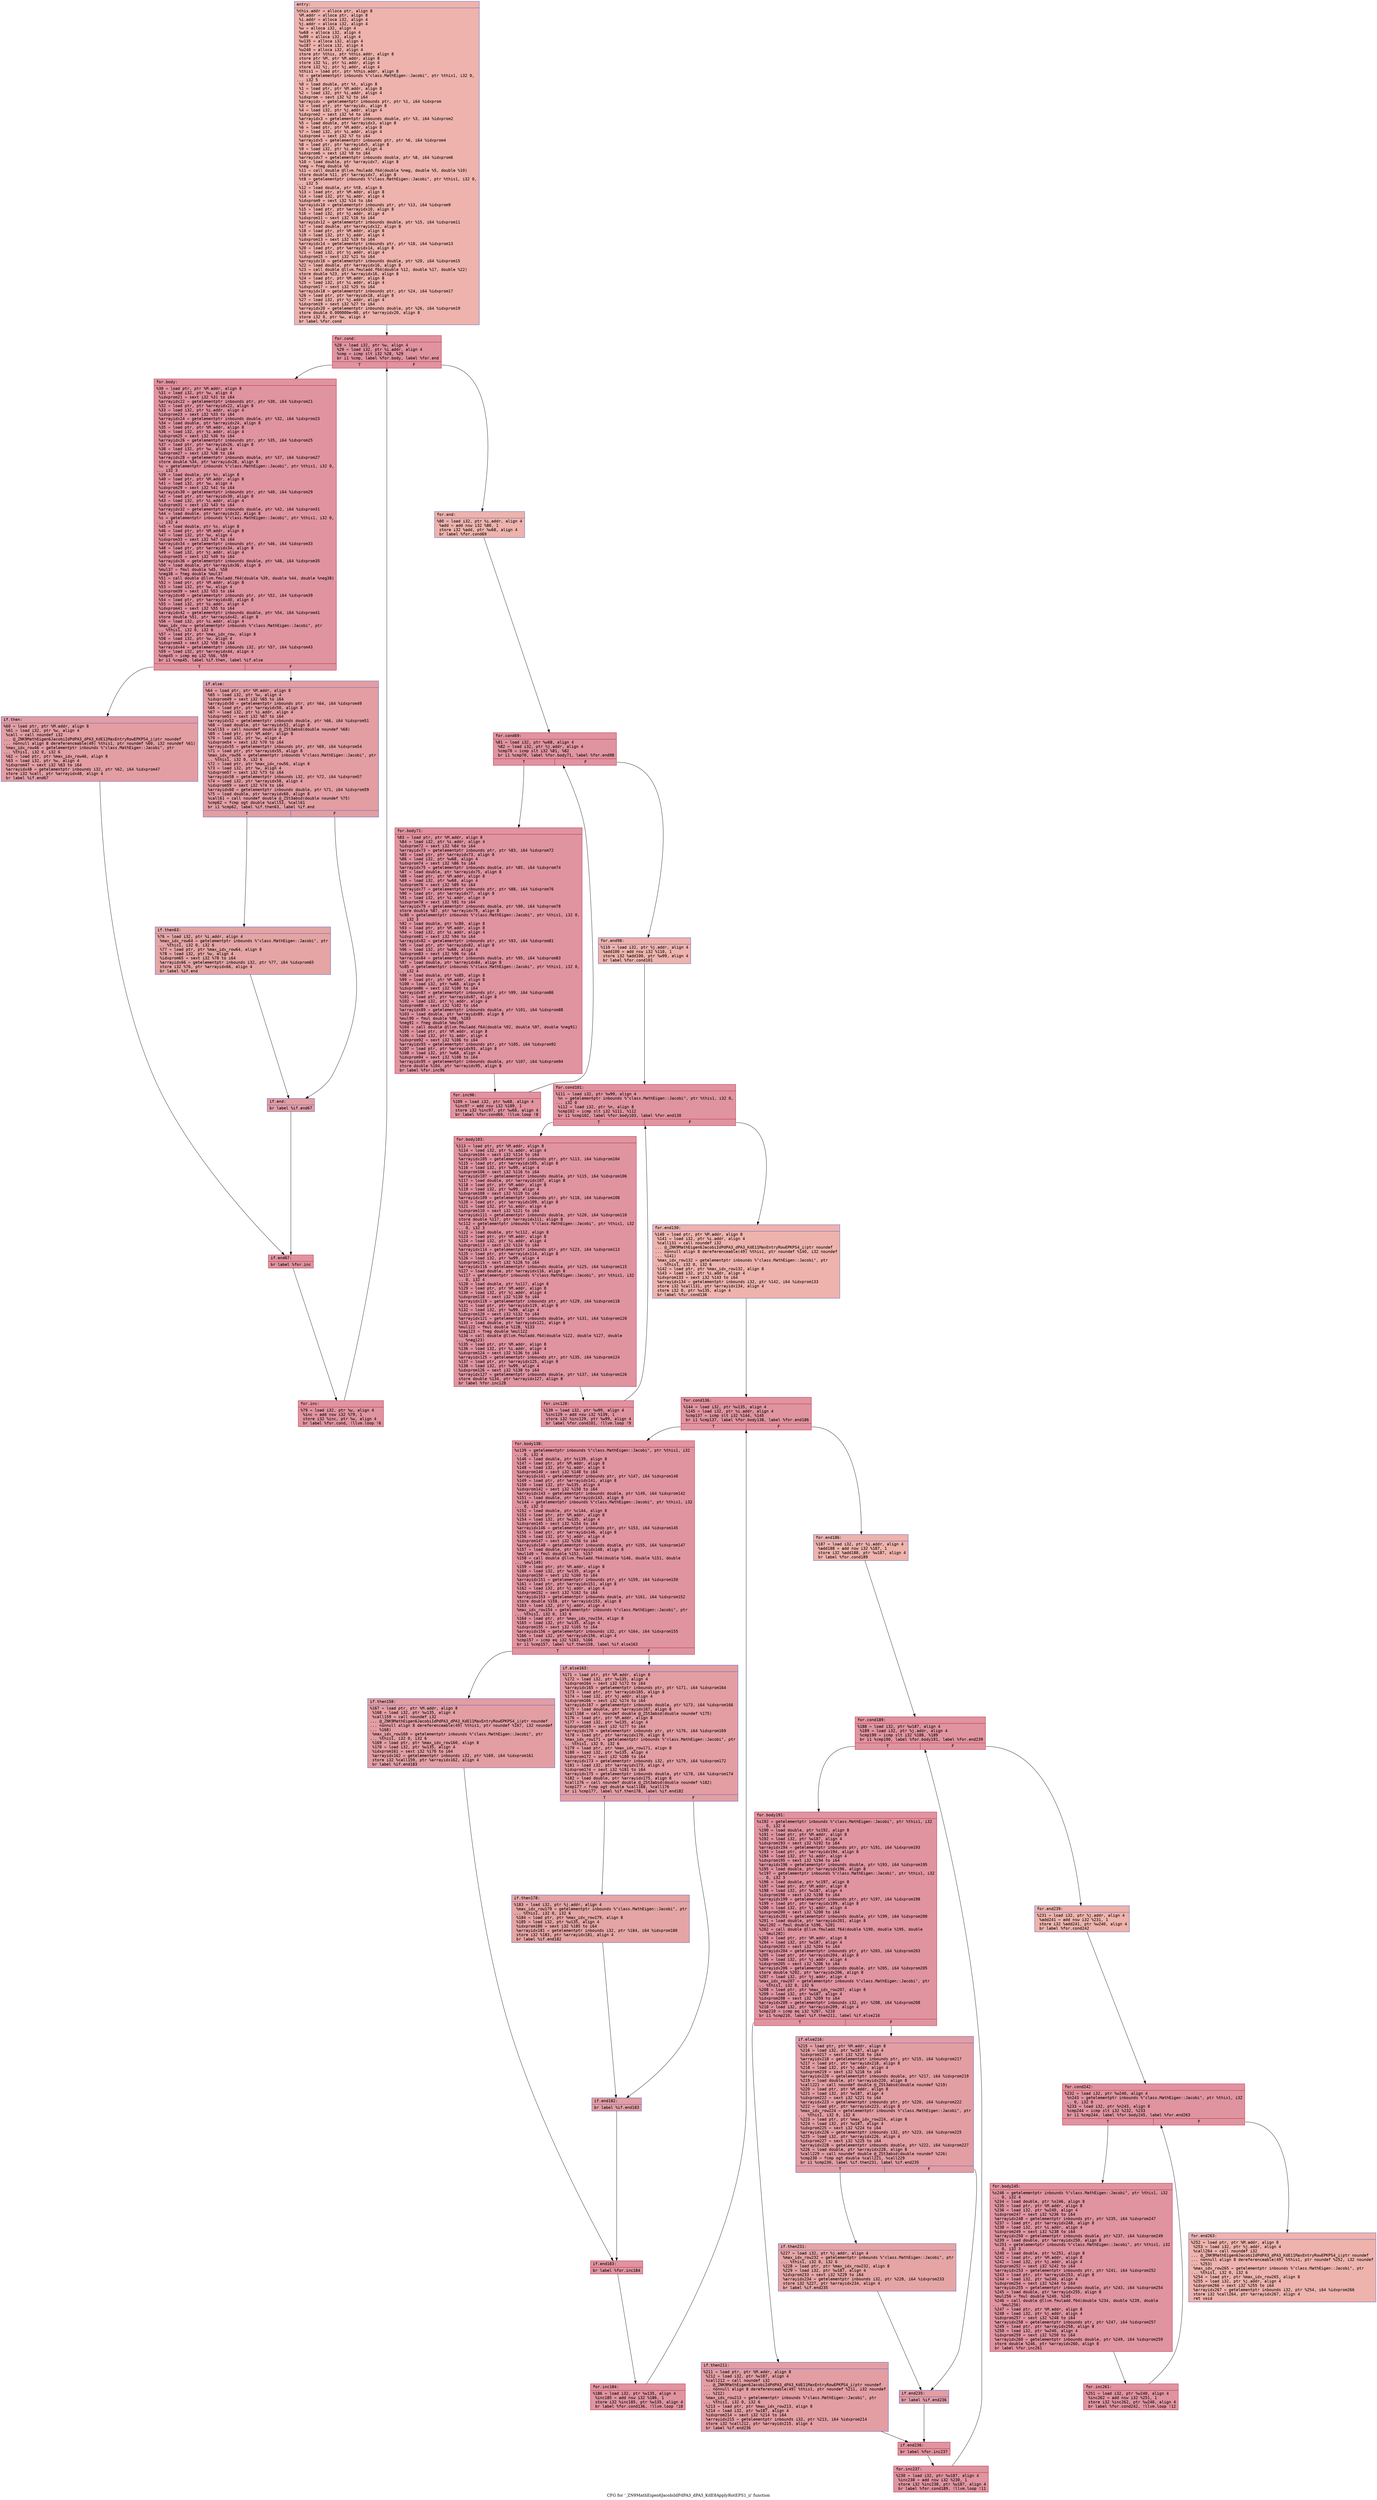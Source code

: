 digraph "CFG for '_ZN9MathEigen6JacobiIdPdPA3_dPA3_KdE8ApplyRotEPS1_ii' function" {
	label="CFG for '_ZN9MathEigen6JacobiIdPdPA3_dPA3_KdE8ApplyRotEPS1_ii' function";

	Node0x560092488a30 [shape=record,color="#3d50c3ff", style=filled, fillcolor="#d6524470" fontname="Courier",label="{entry:\l|  %this.addr = alloca ptr, align 8\l  %M.addr = alloca ptr, align 8\l  %i.addr = alloca i32, align 4\l  %j.addr = alloca i32, align 4\l  %w = alloca i32, align 4\l  %w68 = alloca i32, align 4\l  %w99 = alloca i32, align 4\l  %w135 = alloca i32, align 4\l  %w187 = alloca i32, align 4\l  %w240 = alloca i32, align 4\l  store ptr %this, ptr %this.addr, align 8\l  store ptr %M, ptr %M.addr, align 8\l  store i32 %i, ptr %i.addr, align 4\l  store i32 %j, ptr %j.addr, align 4\l  %this1 = load ptr, ptr %this.addr, align 8\l  %t = getelementptr inbounds %\"class.MathEigen::Jacobi\", ptr %this1, i32 0,\l... i32 5\l  %0 = load double, ptr %t, align 8\l  %1 = load ptr, ptr %M.addr, align 8\l  %2 = load i32, ptr %i.addr, align 4\l  %idxprom = sext i32 %2 to i64\l  %arrayidx = getelementptr inbounds ptr, ptr %1, i64 %idxprom\l  %3 = load ptr, ptr %arrayidx, align 8\l  %4 = load i32, ptr %j.addr, align 4\l  %idxprom2 = sext i32 %4 to i64\l  %arrayidx3 = getelementptr inbounds double, ptr %3, i64 %idxprom2\l  %5 = load double, ptr %arrayidx3, align 8\l  %6 = load ptr, ptr %M.addr, align 8\l  %7 = load i32, ptr %i.addr, align 4\l  %idxprom4 = sext i32 %7 to i64\l  %arrayidx5 = getelementptr inbounds ptr, ptr %6, i64 %idxprom4\l  %8 = load ptr, ptr %arrayidx5, align 8\l  %9 = load i32, ptr %i.addr, align 4\l  %idxprom6 = sext i32 %9 to i64\l  %arrayidx7 = getelementptr inbounds double, ptr %8, i64 %idxprom6\l  %10 = load double, ptr %arrayidx7, align 8\l  %neg = fneg double %0\l  %11 = call double @llvm.fmuladd.f64(double %neg, double %5, double %10)\l  store double %11, ptr %arrayidx7, align 8\l  %t8 = getelementptr inbounds %\"class.MathEigen::Jacobi\", ptr %this1, i32 0,\l... i32 5\l  %12 = load double, ptr %t8, align 8\l  %13 = load ptr, ptr %M.addr, align 8\l  %14 = load i32, ptr %i.addr, align 4\l  %idxprom9 = sext i32 %14 to i64\l  %arrayidx10 = getelementptr inbounds ptr, ptr %13, i64 %idxprom9\l  %15 = load ptr, ptr %arrayidx10, align 8\l  %16 = load i32, ptr %j.addr, align 4\l  %idxprom11 = sext i32 %16 to i64\l  %arrayidx12 = getelementptr inbounds double, ptr %15, i64 %idxprom11\l  %17 = load double, ptr %arrayidx12, align 8\l  %18 = load ptr, ptr %M.addr, align 8\l  %19 = load i32, ptr %j.addr, align 4\l  %idxprom13 = sext i32 %19 to i64\l  %arrayidx14 = getelementptr inbounds ptr, ptr %18, i64 %idxprom13\l  %20 = load ptr, ptr %arrayidx14, align 8\l  %21 = load i32, ptr %j.addr, align 4\l  %idxprom15 = sext i32 %21 to i64\l  %arrayidx16 = getelementptr inbounds double, ptr %20, i64 %idxprom15\l  %22 = load double, ptr %arrayidx16, align 8\l  %23 = call double @llvm.fmuladd.f64(double %12, double %17, double %22)\l  store double %23, ptr %arrayidx16, align 8\l  %24 = load ptr, ptr %M.addr, align 8\l  %25 = load i32, ptr %i.addr, align 4\l  %idxprom17 = sext i32 %25 to i64\l  %arrayidx18 = getelementptr inbounds ptr, ptr %24, i64 %idxprom17\l  %26 = load ptr, ptr %arrayidx18, align 8\l  %27 = load i32, ptr %j.addr, align 4\l  %idxprom19 = sext i32 %27 to i64\l  %arrayidx20 = getelementptr inbounds double, ptr %26, i64 %idxprom19\l  store double 0.000000e+00, ptr %arrayidx20, align 8\l  store i32 0, ptr %w, align 4\l  br label %for.cond\l}"];
	Node0x560092488a30 -> Node0x56009248b760[tooltip="entry -> for.cond\nProbability 100.00%" ];
	Node0x56009248b760 [shape=record,color="#b70d28ff", style=filled, fillcolor="#b70d2870" fontname="Courier",label="{for.cond:\l|  %28 = load i32, ptr %w, align 4\l  %29 = load i32, ptr %i.addr, align 4\l  %cmp = icmp slt i32 %28, %29\l  br i1 %cmp, label %for.body, label %for.end\l|{<s0>T|<s1>F}}"];
	Node0x56009248b760:s0 -> Node0x56009248b9e0[tooltip="for.cond -> for.body\nProbability 96.88%" ];
	Node0x56009248b760:s1 -> Node0x56009248ba60[tooltip="for.cond -> for.end\nProbability 3.12%" ];
	Node0x56009248b9e0 [shape=record,color="#b70d28ff", style=filled, fillcolor="#b70d2870" fontname="Courier",label="{for.body:\l|  %30 = load ptr, ptr %M.addr, align 8\l  %31 = load i32, ptr %w, align 4\l  %idxprom21 = sext i32 %31 to i64\l  %arrayidx22 = getelementptr inbounds ptr, ptr %30, i64 %idxprom21\l  %32 = load ptr, ptr %arrayidx22, align 8\l  %33 = load i32, ptr %i.addr, align 4\l  %idxprom23 = sext i32 %33 to i64\l  %arrayidx24 = getelementptr inbounds double, ptr %32, i64 %idxprom23\l  %34 = load double, ptr %arrayidx24, align 8\l  %35 = load ptr, ptr %M.addr, align 8\l  %36 = load i32, ptr %i.addr, align 4\l  %idxprom25 = sext i32 %36 to i64\l  %arrayidx26 = getelementptr inbounds ptr, ptr %35, i64 %idxprom25\l  %37 = load ptr, ptr %arrayidx26, align 8\l  %38 = load i32, ptr %w, align 4\l  %idxprom27 = sext i32 %38 to i64\l  %arrayidx28 = getelementptr inbounds double, ptr %37, i64 %idxprom27\l  store double %34, ptr %arrayidx28, align 8\l  %c = getelementptr inbounds %\"class.MathEigen::Jacobi\", ptr %this1, i32 0,\l... i32 3\l  %39 = load double, ptr %c, align 8\l  %40 = load ptr, ptr %M.addr, align 8\l  %41 = load i32, ptr %w, align 4\l  %idxprom29 = sext i32 %41 to i64\l  %arrayidx30 = getelementptr inbounds ptr, ptr %40, i64 %idxprom29\l  %42 = load ptr, ptr %arrayidx30, align 8\l  %43 = load i32, ptr %i.addr, align 4\l  %idxprom31 = sext i32 %43 to i64\l  %arrayidx32 = getelementptr inbounds double, ptr %42, i64 %idxprom31\l  %44 = load double, ptr %arrayidx32, align 8\l  %s = getelementptr inbounds %\"class.MathEigen::Jacobi\", ptr %this1, i32 0,\l... i32 4\l  %45 = load double, ptr %s, align 8\l  %46 = load ptr, ptr %M.addr, align 8\l  %47 = load i32, ptr %w, align 4\l  %idxprom33 = sext i32 %47 to i64\l  %arrayidx34 = getelementptr inbounds ptr, ptr %46, i64 %idxprom33\l  %48 = load ptr, ptr %arrayidx34, align 8\l  %49 = load i32, ptr %j.addr, align 4\l  %idxprom35 = sext i32 %49 to i64\l  %arrayidx36 = getelementptr inbounds double, ptr %48, i64 %idxprom35\l  %50 = load double, ptr %arrayidx36, align 8\l  %mul37 = fmul double %45, %50\l  %neg38 = fneg double %mul37\l  %51 = call double @llvm.fmuladd.f64(double %39, double %44, double %neg38)\l  %52 = load ptr, ptr %M.addr, align 8\l  %53 = load i32, ptr %w, align 4\l  %idxprom39 = sext i32 %53 to i64\l  %arrayidx40 = getelementptr inbounds ptr, ptr %52, i64 %idxprom39\l  %54 = load ptr, ptr %arrayidx40, align 8\l  %55 = load i32, ptr %i.addr, align 4\l  %idxprom41 = sext i32 %55 to i64\l  %arrayidx42 = getelementptr inbounds double, ptr %54, i64 %idxprom41\l  store double %51, ptr %arrayidx42, align 8\l  %56 = load i32, ptr %i.addr, align 4\l  %max_idx_row = getelementptr inbounds %\"class.MathEigen::Jacobi\", ptr\l... %this1, i32 0, i32 6\l  %57 = load ptr, ptr %max_idx_row, align 8\l  %58 = load i32, ptr %w, align 4\l  %idxprom43 = sext i32 %58 to i64\l  %arrayidx44 = getelementptr inbounds i32, ptr %57, i64 %idxprom43\l  %59 = load i32, ptr %arrayidx44, align 4\l  %cmp45 = icmp eq i32 %56, %59\l  br i1 %cmp45, label %if.then, label %if.else\l|{<s0>T|<s1>F}}"];
	Node0x56009248b9e0:s0 -> Node0x56009248eb20[tooltip="for.body -> if.then\nProbability 50.00%" ];
	Node0x56009248b9e0:s1 -> Node0x56009248eb70[tooltip="for.body -> if.else\nProbability 50.00%" ];
	Node0x56009248eb20 [shape=record,color="#3d50c3ff", style=filled, fillcolor="#be242e70" fontname="Courier",label="{if.then:\l|  %60 = load ptr, ptr %M.addr, align 8\l  %61 = load i32, ptr %w, align 4\l  %call = call noundef i32\l... @_ZNK9MathEigen6JacobiIdPdPA3_dPA3_KdE11MaxEntryRowEPKPS4_i(ptr noundef\l... nonnull align 8 dereferenceable(49) %this1, ptr noundef %60, i32 noundef %61)\l  %max_idx_row46 = getelementptr inbounds %\"class.MathEigen::Jacobi\", ptr\l... %this1, i32 0, i32 6\l  %62 = load ptr, ptr %max_idx_row46, align 8\l  %63 = load i32, ptr %w, align 4\l  %idxprom47 = sext i32 %63 to i64\l  %arrayidx48 = getelementptr inbounds i32, ptr %62, i64 %idxprom47\l  store i32 %call, ptr %arrayidx48, align 4\l  br label %if.end67\l}"];
	Node0x56009248eb20 -> Node0x56009248ed90[tooltip="if.then -> if.end67\nProbability 100.00%" ];
	Node0x56009248eb70 [shape=record,color="#3d50c3ff", style=filled, fillcolor="#be242e70" fontname="Courier",label="{if.else:\l|  %64 = load ptr, ptr %M.addr, align 8\l  %65 = load i32, ptr %w, align 4\l  %idxprom49 = sext i32 %65 to i64\l  %arrayidx50 = getelementptr inbounds ptr, ptr %64, i64 %idxprom49\l  %66 = load ptr, ptr %arrayidx50, align 8\l  %67 = load i32, ptr %i.addr, align 4\l  %idxprom51 = sext i32 %67 to i64\l  %arrayidx52 = getelementptr inbounds double, ptr %66, i64 %idxprom51\l  %68 = load double, ptr %arrayidx52, align 8\l  %call53 = call noundef double @_ZSt3absd(double noundef %68)\l  %69 = load ptr, ptr %M.addr, align 8\l  %70 = load i32, ptr %w, align 4\l  %idxprom54 = sext i32 %70 to i64\l  %arrayidx55 = getelementptr inbounds ptr, ptr %69, i64 %idxprom54\l  %71 = load ptr, ptr %arrayidx55, align 8\l  %max_idx_row56 = getelementptr inbounds %\"class.MathEigen::Jacobi\", ptr\l... %this1, i32 0, i32 6\l  %72 = load ptr, ptr %max_idx_row56, align 8\l  %73 = load i32, ptr %w, align 4\l  %idxprom57 = sext i32 %73 to i64\l  %arrayidx58 = getelementptr inbounds i32, ptr %72, i64 %idxprom57\l  %74 = load i32, ptr %arrayidx58, align 4\l  %idxprom59 = sext i32 %74 to i64\l  %arrayidx60 = getelementptr inbounds double, ptr %71, i64 %idxprom59\l  %75 = load double, ptr %arrayidx60, align 8\l  %call61 = call noundef double @_ZSt3absd(double noundef %75)\l  %cmp62 = fcmp ogt double %call53, %call61\l  br i1 %cmp62, label %if.then63, label %if.end\l|{<s0>T|<s1>F}}"];
	Node0x56009248eb70:s0 -> Node0x5600924903e0[tooltip="if.else -> if.then63\nProbability 50.00%" ];
	Node0x56009248eb70:s1 -> Node0x560092490460[tooltip="if.else -> if.end\nProbability 50.00%" ];
	Node0x5600924903e0 [shape=record,color="#3d50c3ff", style=filled, fillcolor="#c5333470" fontname="Courier",label="{if.then63:\l|  %76 = load i32, ptr %i.addr, align 4\l  %max_idx_row64 = getelementptr inbounds %\"class.MathEigen::Jacobi\", ptr\l... %this1, i32 0, i32 6\l  %77 = load ptr, ptr %max_idx_row64, align 8\l  %78 = load i32, ptr %w, align 4\l  %idxprom65 = sext i32 %78 to i64\l  %arrayidx66 = getelementptr inbounds i32, ptr %77, i64 %idxprom65\l  store i32 %76, ptr %arrayidx66, align 4\l  br label %if.end\l}"];
	Node0x5600924903e0 -> Node0x560092490460[tooltip="if.then63 -> if.end\nProbability 100.00%" ];
	Node0x560092490460 [shape=record,color="#3d50c3ff", style=filled, fillcolor="#be242e70" fontname="Courier",label="{if.end:\l|  br label %if.end67\l}"];
	Node0x560092490460 -> Node0x56009248ed90[tooltip="if.end -> if.end67\nProbability 100.00%" ];
	Node0x56009248ed90 [shape=record,color="#b70d28ff", style=filled, fillcolor="#b70d2870" fontname="Courier",label="{if.end67:\l|  br label %for.inc\l}"];
	Node0x56009248ed90 -> Node0x56009248c4b0[tooltip="if.end67 -> for.inc\nProbability 100.00%" ];
	Node0x56009248c4b0 [shape=record,color="#b70d28ff", style=filled, fillcolor="#b70d2870" fontname="Courier",label="{for.inc:\l|  %79 = load i32, ptr %w, align 4\l  %inc = add nsw i32 %79, 1\l  store i32 %inc, ptr %w, align 4\l  br label %for.cond, !llvm.loop !6\l}"];
	Node0x56009248c4b0 -> Node0x56009248b760[tooltip="for.inc -> for.cond\nProbability 100.00%" ];
	Node0x56009248ba60 [shape=record,color="#3d50c3ff", style=filled, fillcolor="#d6524470" fontname="Courier",label="{for.end:\l|  %80 = load i32, ptr %i.addr, align 4\l  %add = add nsw i32 %80, 1\l  store i32 %add, ptr %w68, align 4\l  br label %for.cond69\l}"];
	Node0x56009248ba60 -> Node0x56009248c900[tooltip="for.end -> for.cond69\nProbability 100.00%" ];
	Node0x56009248c900 [shape=record,color="#b70d28ff", style=filled, fillcolor="#b70d2870" fontname="Courier",label="{for.cond69:\l|  %81 = load i32, ptr %w68, align 4\l  %82 = load i32, ptr %j.addr, align 4\l  %cmp70 = icmp slt i32 %81, %82\l  br i1 %cmp70, label %for.body71, label %for.end98\l|{<s0>T|<s1>F}}"];
	Node0x56009248c900:s0 -> Node0x560092491900[tooltip="for.cond69 -> for.body71\nProbability 96.88%" ];
	Node0x56009248c900:s1 -> Node0x560092491980[tooltip="for.cond69 -> for.end98\nProbability 3.12%" ];
	Node0x560092491900 [shape=record,color="#b70d28ff", style=filled, fillcolor="#b70d2870" fontname="Courier",label="{for.body71:\l|  %83 = load ptr, ptr %M.addr, align 8\l  %84 = load i32, ptr %i.addr, align 4\l  %idxprom72 = sext i32 %84 to i64\l  %arrayidx73 = getelementptr inbounds ptr, ptr %83, i64 %idxprom72\l  %85 = load ptr, ptr %arrayidx73, align 8\l  %86 = load i32, ptr %w68, align 4\l  %idxprom74 = sext i32 %86 to i64\l  %arrayidx75 = getelementptr inbounds double, ptr %85, i64 %idxprom74\l  %87 = load double, ptr %arrayidx75, align 8\l  %88 = load ptr, ptr %M.addr, align 8\l  %89 = load i32, ptr %w68, align 4\l  %idxprom76 = sext i32 %89 to i64\l  %arrayidx77 = getelementptr inbounds ptr, ptr %88, i64 %idxprom76\l  %90 = load ptr, ptr %arrayidx77, align 8\l  %91 = load i32, ptr %i.addr, align 4\l  %idxprom78 = sext i32 %91 to i64\l  %arrayidx79 = getelementptr inbounds double, ptr %90, i64 %idxprom78\l  store double %87, ptr %arrayidx79, align 8\l  %c80 = getelementptr inbounds %\"class.MathEigen::Jacobi\", ptr %this1, i32 0,\l... i32 3\l  %92 = load double, ptr %c80, align 8\l  %93 = load ptr, ptr %M.addr, align 8\l  %94 = load i32, ptr %i.addr, align 4\l  %idxprom81 = sext i32 %94 to i64\l  %arrayidx82 = getelementptr inbounds ptr, ptr %93, i64 %idxprom81\l  %95 = load ptr, ptr %arrayidx82, align 8\l  %96 = load i32, ptr %w68, align 4\l  %idxprom83 = sext i32 %96 to i64\l  %arrayidx84 = getelementptr inbounds double, ptr %95, i64 %idxprom83\l  %97 = load double, ptr %arrayidx84, align 8\l  %s85 = getelementptr inbounds %\"class.MathEigen::Jacobi\", ptr %this1, i32 0,\l... i32 4\l  %98 = load double, ptr %s85, align 8\l  %99 = load ptr, ptr %M.addr, align 8\l  %100 = load i32, ptr %w68, align 4\l  %idxprom86 = sext i32 %100 to i64\l  %arrayidx87 = getelementptr inbounds ptr, ptr %99, i64 %idxprom86\l  %101 = load ptr, ptr %arrayidx87, align 8\l  %102 = load i32, ptr %j.addr, align 4\l  %idxprom88 = sext i32 %102 to i64\l  %arrayidx89 = getelementptr inbounds double, ptr %101, i64 %idxprom88\l  %103 = load double, ptr %arrayidx89, align 8\l  %mul90 = fmul double %98, %103\l  %neg91 = fneg double %mul90\l  %104 = call double @llvm.fmuladd.f64(double %92, double %97, double %neg91)\l  %105 = load ptr, ptr %M.addr, align 8\l  %106 = load i32, ptr %i.addr, align 4\l  %idxprom92 = sext i32 %106 to i64\l  %arrayidx93 = getelementptr inbounds ptr, ptr %105, i64 %idxprom92\l  %107 = load ptr, ptr %arrayidx93, align 8\l  %108 = load i32, ptr %w68, align 4\l  %idxprom94 = sext i32 %108 to i64\l  %arrayidx95 = getelementptr inbounds double, ptr %107, i64 %idxprom94\l  store double %104, ptr %arrayidx95, align 8\l  br label %for.inc96\l}"];
	Node0x560092491900 -> Node0x560092494260[tooltip="for.body71 -> for.inc96\nProbability 100.00%" ];
	Node0x560092494260 [shape=record,color="#b70d28ff", style=filled, fillcolor="#b70d2870" fontname="Courier",label="{for.inc96:\l|  %109 = load i32, ptr %w68, align 4\l  %inc97 = add nsw i32 %109, 1\l  store i32 %inc97, ptr %w68, align 4\l  br label %for.cond69, !llvm.loop !8\l}"];
	Node0x560092494260 -> Node0x56009248c900[tooltip="for.inc96 -> for.cond69\nProbability 100.00%" ];
	Node0x560092491980 [shape=record,color="#3d50c3ff", style=filled, fillcolor="#d6524470" fontname="Courier",label="{for.end98:\l|  %110 = load i32, ptr %j.addr, align 4\l  %add100 = add nsw i32 %110, 1\l  store i32 %add100, ptr %w99, align 4\l  br label %for.cond101\l}"];
	Node0x560092491980 -> Node0x560092494870[tooltip="for.end98 -> for.cond101\nProbability 100.00%" ];
	Node0x560092494870 [shape=record,color="#b70d28ff", style=filled, fillcolor="#b70d2870" fontname="Courier",label="{for.cond101:\l|  %111 = load i32, ptr %w99, align 4\l  %n = getelementptr inbounds %\"class.MathEigen::Jacobi\", ptr %this1, i32 0,\l... i32 0\l  %112 = load i32, ptr %n, align 8\l  %cmp102 = icmp slt i32 %111, %112\l  br i1 %cmp102, label %for.body103, label %for.end130\l|{<s0>T|<s1>F}}"];
	Node0x560092494870:s0 -> Node0x560092494bf0[tooltip="for.cond101 -> for.body103\nProbability 96.88%" ];
	Node0x560092494870:s1 -> Node0x560092494c70[tooltip="for.cond101 -> for.end130\nProbability 3.12%" ];
	Node0x560092494bf0 [shape=record,color="#b70d28ff", style=filled, fillcolor="#b70d2870" fontname="Courier",label="{for.body103:\l|  %113 = load ptr, ptr %M.addr, align 8\l  %114 = load i32, ptr %i.addr, align 4\l  %idxprom104 = sext i32 %114 to i64\l  %arrayidx105 = getelementptr inbounds ptr, ptr %113, i64 %idxprom104\l  %115 = load ptr, ptr %arrayidx105, align 8\l  %116 = load i32, ptr %w99, align 4\l  %idxprom106 = sext i32 %116 to i64\l  %arrayidx107 = getelementptr inbounds double, ptr %115, i64 %idxprom106\l  %117 = load double, ptr %arrayidx107, align 8\l  %118 = load ptr, ptr %M.addr, align 8\l  %119 = load i32, ptr %w99, align 4\l  %idxprom108 = sext i32 %119 to i64\l  %arrayidx109 = getelementptr inbounds ptr, ptr %118, i64 %idxprom108\l  %120 = load ptr, ptr %arrayidx109, align 8\l  %121 = load i32, ptr %i.addr, align 4\l  %idxprom110 = sext i32 %121 to i64\l  %arrayidx111 = getelementptr inbounds double, ptr %120, i64 %idxprom110\l  store double %117, ptr %arrayidx111, align 8\l  %c112 = getelementptr inbounds %\"class.MathEigen::Jacobi\", ptr %this1, i32\l... 0, i32 3\l  %122 = load double, ptr %c112, align 8\l  %123 = load ptr, ptr %M.addr, align 8\l  %124 = load i32, ptr %i.addr, align 4\l  %idxprom113 = sext i32 %124 to i64\l  %arrayidx114 = getelementptr inbounds ptr, ptr %123, i64 %idxprom113\l  %125 = load ptr, ptr %arrayidx114, align 8\l  %126 = load i32, ptr %w99, align 4\l  %idxprom115 = sext i32 %126 to i64\l  %arrayidx116 = getelementptr inbounds double, ptr %125, i64 %idxprom115\l  %127 = load double, ptr %arrayidx116, align 8\l  %s117 = getelementptr inbounds %\"class.MathEigen::Jacobi\", ptr %this1, i32\l... 0, i32 4\l  %128 = load double, ptr %s117, align 8\l  %129 = load ptr, ptr %M.addr, align 8\l  %130 = load i32, ptr %j.addr, align 4\l  %idxprom118 = sext i32 %130 to i64\l  %arrayidx119 = getelementptr inbounds ptr, ptr %129, i64 %idxprom118\l  %131 = load ptr, ptr %arrayidx119, align 8\l  %132 = load i32, ptr %w99, align 4\l  %idxprom120 = sext i32 %132 to i64\l  %arrayidx121 = getelementptr inbounds double, ptr %131, i64 %idxprom120\l  %133 = load double, ptr %arrayidx121, align 8\l  %mul122 = fmul double %128, %133\l  %neg123 = fneg double %mul122\l  %134 = call double @llvm.fmuladd.f64(double %122, double %127, double\l... %neg123)\l  %135 = load ptr, ptr %M.addr, align 8\l  %136 = load i32, ptr %i.addr, align 4\l  %idxprom124 = sext i32 %136 to i64\l  %arrayidx125 = getelementptr inbounds ptr, ptr %135, i64 %idxprom124\l  %137 = load ptr, ptr %arrayidx125, align 8\l  %138 = load i32, ptr %w99, align 4\l  %idxprom126 = sext i32 %138 to i64\l  %arrayidx127 = getelementptr inbounds double, ptr %137, i64 %idxprom126\l  store double %134, ptr %arrayidx127, align 8\l  br label %for.inc128\l}"];
	Node0x560092494bf0 -> Node0x560092496d50[tooltip="for.body103 -> for.inc128\nProbability 100.00%" ];
	Node0x560092496d50 [shape=record,color="#b70d28ff", style=filled, fillcolor="#b70d2870" fontname="Courier",label="{for.inc128:\l|  %139 = load i32, ptr %w99, align 4\l  %inc129 = add nsw i32 %139, 1\l  store i32 %inc129, ptr %w99, align 4\l  br label %for.cond101, !llvm.loop !9\l}"];
	Node0x560092496d50 -> Node0x560092494870[tooltip="for.inc128 -> for.cond101\nProbability 100.00%" ];
	Node0x560092494c70 [shape=record,color="#3d50c3ff", style=filled, fillcolor="#d6524470" fontname="Courier",label="{for.end130:\l|  %140 = load ptr, ptr %M.addr, align 8\l  %141 = load i32, ptr %i.addr, align 4\l  %call131 = call noundef i32\l... @_ZNK9MathEigen6JacobiIdPdPA3_dPA3_KdE11MaxEntryRowEPKPS4_i(ptr noundef\l... nonnull align 8 dereferenceable(49) %this1, ptr noundef %140, i32 noundef\l... %141)\l  %max_idx_row132 = getelementptr inbounds %\"class.MathEigen::Jacobi\", ptr\l... %this1, i32 0, i32 6\l  %142 = load ptr, ptr %max_idx_row132, align 8\l  %143 = load i32, ptr %i.addr, align 4\l  %idxprom133 = sext i32 %143 to i64\l  %arrayidx134 = getelementptr inbounds i32, ptr %142, i64 %idxprom133\l  store i32 %call131, ptr %arrayidx134, align 4\l  store i32 0, ptr %w135, align 4\l  br label %for.cond136\l}"];
	Node0x560092494c70 -> Node0x5600924972b0[tooltip="for.end130 -> for.cond136\nProbability 100.00%" ];
	Node0x5600924972b0 [shape=record,color="#b70d28ff", style=filled, fillcolor="#b70d2870" fontname="Courier",label="{for.cond136:\l|  %144 = load i32, ptr %w135, align 4\l  %145 = load i32, ptr %i.addr, align 4\l  %cmp137 = icmp slt i32 %144, %145\l  br i1 %cmp137, label %for.body138, label %for.end186\l|{<s0>T|<s1>F}}"];
	Node0x5600924972b0:s0 -> Node0x560092497b20[tooltip="for.cond136 -> for.body138\nProbability 96.88%" ];
	Node0x5600924972b0:s1 -> Node0x560092497ba0[tooltip="for.cond136 -> for.end186\nProbability 3.12%" ];
	Node0x560092497b20 [shape=record,color="#b70d28ff", style=filled, fillcolor="#b70d2870" fontname="Courier",label="{for.body138:\l|  %s139 = getelementptr inbounds %\"class.MathEigen::Jacobi\", ptr %this1, i32\l... 0, i32 4\l  %146 = load double, ptr %s139, align 8\l  %147 = load ptr, ptr %M.addr, align 8\l  %148 = load i32, ptr %i.addr, align 4\l  %idxprom140 = sext i32 %148 to i64\l  %arrayidx141 = getelementptr inbounds ptr, ptr %147, i64 %idxprom140\l  %149 = load ptr, ptr %arrayidx141, align 8\l  %150 = load i32, ptr %w135, align 4\l  %idxprom142 = sext i32 %150 to i64\l  %arrayidx143 = getelementptr inbounds double, ptr %149, i64 %idxprom142\l  %151 = load double, ptr %arrayidx143, align 8\l  %c144 = getelementptr inbounds %\"class.MathEigen::Jacobi\", ptr %this1, i32\l... 0, i32 3\l  %152 = load double, ptr %c144, align 8\l  %153 = load ptr, ptr %M.addr, align 8\l  %154 = load i32, ptr %w135, align 4\l  %idxprom145 = sext i32 %154 to i64\l  %arrayidx146 = getelementptr inbounds ptr, ptr %153, i64 %idxprom145\l  %155 = load ptr, ptr %arrayidx146, align 8\l  %156 = load i32, ptr %j.addr, align 4\l  %idxprom147 = sext i32 %156 to i64\l  %arrayidx148 = getelementptr inbounds double, ptr %155, i64 %idxprom147\l  %157 = load double, ptr %arrayidx148, align 8\l  %mul149 = fmul double %152, %157\l  %158 = call double @llvm.fmuladd.f64(double %146, double %151, double\l... %mul149)\l  %159 = load ptr, ptr %M.addr, align 8\l  %160 = load i32, ptr %w135, align 4\l  %idxprom150 = sext i32 %160 to i64\l  %arrayidx151 = getelementptr inbounds ptr, ptr %159, i64 %idxprom150\l  %161 = load ptr, ptr %arrayidx151, align 8\l  %162 = load i32, ptr %j.addr, align 4\l  %idxprom152 = sext i32 %162 to i64\l  %arrayidx153 = getelementptr inbounds double, ptr %161, i64 %idxprom152\l  store double %158, ptr %arrayidx153, align 8\l  %163 = load i32, ptr %j.addr, align 4\l  %max_idx_row154 = getelementptr inbounds %\"class.MathEigen::Jacobi\", ptr\l... %this1, i32 0, i32 6\l  %164 = load ptr, ptr %max_idx_row154, align 8\l  %165 = load i32, ptr %w135, align 4\l  %idxprom155 = sext i32 %165 to i64\l  %arrayidx156 = getelementptr inbounds i32, ptr %164, i64 %idxprom155\l  %166 = load i32, ptr %arrayidx156, align 4\l  %cmp157 = icmp eq i32 %163, %166\l  br i1 %cmp157, label %if.then158, label %if.else163\l|{<s0>T|<s1>F}}"];
	Node0x560092497b20:s0 -> Node0x5600924996e0[tooltip="for.body138 -> if.then158\nProbability 50.00%" ];
	Node0x560092497b20:s1 -> Node0x560092499760[tooltip="for.body138 -> if.else163\nProbability 50.00%" ];
	Node0x5600924996e0 [shape=record,color="#3d50c3ff", style=filled, fillcolor="#be242e70" fontname="Courier",label="{if.then158:\l|  %167 = load ptr, ptr %M.addr, align 8\l  %168 = load i32, ptr %w135, align 4\l  %call159 = call noundef i32\l... @_ZNK9MathEigen6JacobiIdPdPA3_dPA3_KdE11MaxEntryRowEPKPS4_i(ptr noundef\l... nonnull align 8 dereferenceable(49) %this1, ptr noundef %167, i32 noundef\l... %168)\l  %max_idx_row160 = getelementptr inbounds %\"class.MathEigen::Jacobi\", ptr\l... %this1, i32 0, i32 6\l  %169 = load ptr, ptr %max_idx_row160, align 8\l  %170 = load i32, ptr %w135, align 4\l  %idxprom161 = sext i32 %170 to i64\l  %arrayidx162 = getelementptr inbounds i32, ptr %169, i64 %idxprom161\l  store i32 %call159, ptr %arrayidx162, align 4\l  br label %if.end183\l}"];
	Node0x5600924996e0 -> Node0x560092499990[tooltip="if.then158 -> if.end183\nProbability 100.00%" ];
	Node0x560092499760 [shape=record,color="#3d50c3ff", style=filled, fillcolor="#be242e70" fontname="Courier",label="{if.else163:\l|  %171 = load ptr, ptr %M.addr, align 8\l  %172 = load i32, ptr %w135, align 4\l  %idxprom164 = sext i32 %172 to i64\l  %arrayidx165 = getelementptr inbounds ptr, ptr %171, i64 %idxprom164\l  %173 = load ptr, ptr %arrayidx165, align 8\l  %174 = load i32, ptr %j.addr, align 4\l  %idxprom166 = sext i32 %174 to i64\l  %arrayidx167 = getelementptr inbounds double, ptr %173, i64 %idxprom166\l  %175 = load double, ptr %arrayidx167, align 8\l  %call168 = call noundef double @_ZSt3absd(double noundef %175)\l  %176 = load ptr, ptr %M.addr, align 8\l  %177 = load i32, ptr %w135, align 4\l  %idxprom169 = sext i32 %177 to i64\l  %arrayidx170 = getelementptr inbounds ptr, ptr %176, i64 %idxprom169\l  %178 = load ptr, ptr %arrayidx170, align 8\l  %max_idx_row171 = getelementptr inbounds %\"class.MathEigen::Jacobi\", ptr\l... %this1, i32 0, i32 6\l  %179 = load ptr, ptr %max_idx_row171, align 8\l  %180 = load i32, ptr %w135, align 4\l  %idxprom172 = sext i32 %180 to i64\l  %arrayidx173 = getelementptr inbounds i32, ptr %179, i64 %idxprom172\l  %181 = load i32, ptr %arrayidx173, align 4\l  %idxprom174 = sext i32 %181 to i64\l  %arrayidx175 = getelementptr inbounds double, ptr %178, i64 %idxprom174\l  %182 = load double, ptr %arrayidx175, align 8\l  %call176 = call noundef double @_ZSt3absd(double noundef %182)\l  %cmp177 = fcmp ogt double %call168, %call176\l  br i1 %cmp177, label %if.then178, label %if.end182\l|{<s0>T|<s1>F}}"];
	Node0x560092499760:s0 -> Node0x56009249bca0[tooltip="if.else163 -> if.then178\nProbability 50.00%" ];
	Node0x560092499760:s1 -> Node0x56009249bd20[tooltip="if.else163 -> if.end182\nProbability 50.00%" ];
	Node0x56009249bca0 [shape=record,color="#3d50c3ff", style=filled, fillcolor="#c5333470" fontname="Courier",label="{if.then178:\l|  %183 = load i32, ptr %j.addr, align 4\l  %max_idx_row179 = getelementptr inbounds %\"class.MathEigen::Jacobi\", ptr\l... %this1, i32 0, i32 6\l  %184 = load ptr, ptr %max_idx_row179, align 8\l  %185 = load i32, ptr %w135, align 4\l  %idxprom180 = sext i32 %185 to i64\l  %arrayidx181 = getelementptr inbounds i32, ptr %184, i64 %idxprom180\l  store i32 %183, ptr %arrayidx181, align 4\l  br label %if.end182\l}"];
	Node0x56009249bca0 -> Node0x56009249bd20[tooltip="if.then178 -> if.end182\nProbability 100.00%" ];
	Node0x56009249bd20 [shape=record,color="#3d50c3ff", style=filled, fillcolor="#be242e70" fontname="Courier",label="{if.end182:\l|  br label %if.end183\l}"];
	Node0x56009249bd20 -> Node0x560092499990[tooltip="if.end182 -> if.end183\nProbability 100.00%" ];
	Node0x560092499990 [shape=record,color="#b70d28ff", style=filled, fillcolor="#b70d2870" fontname="Courier",label="{if.end183:\l|  br label %for.inc184\l}"];
	Node0x560092499990 -> Node0x56009249c3b0[tooltip="if.end183 -> for.inc184\nProbability 100.00%" ];
	Node0x56009249c3b0 [shape=record,color="#b70d28ff", style=filled, fillcolor="#b70d2870" fontname="Courier",label="{for.inc184:\l|  %186 = load i32, ptr %w135, align 4\l  %inc185 = add nsw i32 %186, 1\l  store i32 %inc185, ptr %w135, align 4\l  br label %for.cond136, !llvm.loop !10\l}"];
	Node0x56009249c3b0 -> Node0x5600924972b0[tooltip="for.inc184 -> for.cond136\nProbability 100.00%" ];
	Node0x560092497ba0 [shape=record,color="#3d50c3ff", style=filled, fillcolor="#d6524470" fontname="Courier",label="{for.end186:\l|  %187 = load i32, ptr %i.addr, align 4\l  %add188 = add nsw i32 %187, 1\l  store i32 %add188, ptr %w187, align 4\l  br label %for.cond189\l}"];
	Node0x560092497ba0 -> Node0x56009249ca00[tooltip="for.end186 -> for.cond189\nProbability 100.00%" ];
	Node0x56009249ca00 [shape=record,color="#b70d28ff", style=filled, fillcolor="#b70d2870" fontname="Courier",label="{for.cond189:\l|  %188 = load i32, ptr %w187, align 4\l  %189 = load i32, ptr %j.addr, align 4\l  %cmp190 = icmp slt i32 %188, %189\l  br i1 %cmp190, label %for.body191, label %for.end239\l|{<s0>T|<s1>F}}"];
	Node0x56009249ca00:s0 -> Node0x56009249cca0[tooltip="for.cond189 -> for.body191\nProbability 96.88%" ];
	Node0x56009249ca00:s1 -> Node0x56009249cd20[tooltip="for.cond189 -> for.end239\nProbability 3.12%" ];
	Node0x56009249cca0 [shape=record,color="#b70d28ff", style=filled, fillcolor="#b70d2870" fontname="Courier",label="{for.body191:\l|  %s192 = getelementptr inbounds %\"class.MathEigen::Jacobi\", ptr %this1, i32\l... 0, i32 4\l  %190 = load double, ptr %s192, align 8\l  %191 = load ptr, ptr %M.addr, align 8\l  %192 = load i32, ptr %w187, align 4\l  %idxprom193 = sext i32 %192 to i64\l  %arrayidx194 = getelementptr inbounds ptr, ptr %191, i64 %idxprom193\l  %193 = load ptr, ptr %arrayidx194, align 8\l  %194 = load i32, ptr %i.addr, align 4\l  %idxprom195 = sext i32 %194 to i64\l  %arrayidx196 = getelementptr inbounds double, ptr %193, i64 %idxprom195\l  %195 = load double, ptr %arrayidx196, align 8\l  %c197 = getelementptr inbounds %\"class.MathEigen::Jacobi\", ptr %this1, i32\l... 0, i32 3\l  %196 = load double, ptr %c197, align 8\l  %197 = load ptr, ptr %M.addr, align 8\l  %198 = load i32, ptr %w187, align 4\l  %idxprom198 = sext i32 %198 to i64\l  %arrayidx199 = getelementptr inbounds ptr, ptr %197, i64 %idxprom198\l  %199 = load ptr, ptr %arrayidx199, align 8\l  %200 = load i32, ptr %j.addr, align 4\l  %idxprom200 = sext i32 %200 to i64\l  %arrayidx201 = getelementptr inbounds double, ptr %199, i64 %idxprom200\l  %201 = load double, ptr %arrayidx201, align 8\l  %mul202 = fmul double %196, %201\l  %202 = call double @llvm.fmuladd.f64(double %190, double %195, double\l... %mul202)\l  %203 = load ptr, ptr %M.addr, align 8\l  %204 = load i32, ptr %w187, align 4\l  %idxprom203 = sext i32 %204 to i64\l  %arrayidx204 = getelementptr inbounds ptr, ptr %203, i64 %idxprom203\l  %205 = load ptr, ptr %arrayidx204, align 8\l  %206 = load i32, ptr %j.addr, align 4\l  %idxprom205 = sext i32 %206 to i64\l  %arrayidx206 = getelementptr inbounds double, ptr %205, i64 %idxprom205\l  store double %202, ptr %arrayidx206, align 8\l  %207 = load i32, ptr %j.addr, align 4\l  %max_idx_row207 = getelementptr inbounds %\"class.MathEigen::Jacobi\", ptr\l... %this1, i32 0, i32 6\l  %208 = load ptr, ptr %max_idx_row207, align 8\l  %209 = load i32, ptr %w187, align 4\l  %idxprom208 = sext i32 %209 to i64\l  %arrayidx209 = getelementptr inbounds i32, ptr %208, i64 %idxprom208\l  %210 = load i32, ptr %arrayidx209, align 4\l  %cmp210 = icmp eq i32 %207, %210\l  br i1 %cmp210, label %if.then211, label %if.else216\l|{<s0>T|<s1>F}}"];
	Node0x56009249cca0:s0 -> Node0x56009249f860[tooltip="for.body191 -> if.then211\nProbability 50.00%" ];
	Node0x56009249cca0:s1 -> Node0x56009249f8e0[tooltip="for.body191 -> if.else216\nProbability 50.00%" ];
	Node0x56009249f860 [shape=record,color="#3d50c3ff", style=filled, fillcolor="#be242e70" fontname="Courier",label="{if.then211:\l|  %211 = load ptr, ptr %M.addr, align 8\l  %212 = load i32, ptr %w187, align 4\l  %call212 = call noundef i32\l... @_ZNK9MathEigen6JacobiIdPdPA3_dPA3_KdE11MaxEntryRowEPKPS4_i(ptr noundef\l... nonnull align 8 dereferenceable(49) %this1, ptr noundef %211, i32 noundef\l... %212)\l  %max_idx_row213 = getelementptr inbounds %\"class.MathEigen::Jacobi\", ptr\l... %this1, i32 0, i32 6\l  %213 = load ptr, ptr %max_idx_row213, align 8\l  %214 = load i32, ptr %w187, align 4\l  %idxprom214 = sext i32 %214 to i64\l  %arrayidx215 = getelementptr inbounds i32, ptr %213, i64 %idxprom214\l  store i32 %call212, ptr %arrayidx215, align 4\l  br label %if.end236\l}"];
	Node0x56009249f860 -> Node0x56009249fb10[tooltip="if.then211 -> if.end236\nProbability 100.00%" ];
	Node0x56009249f8e0 [shape=record,color="#3d50c3ff", style=filled, fillcolor="#be242e70" fontname="Courier",label="{if.else216:\l|  %215 = load ptr, ptr %M.addr, align 8\l  %216 = load i32, ptr %w187, align 4\l  %idxprom217 = sext i32 %216 to i64\l  %arrayidx218 = getelementptr inbounds ptr, ptr %215, i64 %idxprom217\l  %217 = load ptr, ptr %arrayidx218, align 8\l  %218 = load i32, ptr %j.addr, align 4\l  %idxprom219 = sext i32 %218 to i64\l  %arrayidx220 = getelementptr inbounds double, ptr %217, i64 %idxprom219\l  %219 = load double, ptr %arrayidx220, align 8\l  %call221 = call noundef double @_ZSt3absd(double noundef %219)\l  %220 = load ptr, ptr %M.addr, align 8\l  %221 = load i32, ptr %w187, align 4\l  %idxprom222 = sext i32 %221 to i64\l  %arrayidx223 = getelementptr inbounds ptr, ptr %220, i64 %idxprom222\l  %222 = load ptr, ptr %arrayidx223, align 8\l  %max_idx_row224 = getelementptr inbounds %\"class.MathEigen::Jacobi\", ptr\l... %this1, i32 0, i32 6\l  %223 = load ptr, ptr %max_idx_row224, align 8\l  %224 = load i32, ptr %w187, align 4\l  %idxprom225 = sext i32 %224 to i64\l  %arrayidx226 = getelementptr inbounds i32, ptr %223, i64 %idxprom225\l  %225 = load i32, ptr %arrayidx226, align 4\l  %idxprom227 = sext i32 %225 to i64\l  %arrayidx228 = getelementptr inbounds double, ptr %222, i64 %idxprom227\l  %226 = load double, ptr %arrayidx228, align 8\l  %call229 = call noundef double @_ZSt3absd(double noundef %226)\l  %cmp230 = fcmp ogt double %call221, %call229\l  br i1 %cmp230, label %if.then231, label %if.end235\l|{<s0>T|<s1>F}}"];
	Node0x56009249f8e0:s0 -> Node0x5600924a1220[tooltip="if.else216 -> if.then231\nProbability 50.00%" ];
	Node0x56009249f8e0:s1 -> Node0x5600924a12a0[tooltip="if.else216 -> if.end235\nProbability 50.00%" ];
	Node0x5600924a1220 [shape=record,color="#3d50c3ff", style=filled, fillcolor="#c5333470" fontname="Courier",label="{if.then231:\l|  %227 = load i32, ptr %j.addr, align 4\l  %max_idx_row232 = getelementptr inbounds %\"class.MathEigen::Jacobi\", ptr\l... %this1, i32 0, i32 6\l  %228 = load ptr, ptr %max_idx_row232, align 8\l  %229 = load i32, ptr %w187, align 4\l  %idxprom233 = sext i32 %229 to i64\l  %arrayidx234 = getelementptr inbounds i32, ptr %228, i64 %idxprom233\l  store i32 %227, ptr %arrayidx234, align 4\l  br label %if.end235\l}"];
	Node0x5600924a1220 -> Node0x5600924a12a0[tooltip="if.then231 -> if.end235\nProbability 100.00%" ];
	Node0x5600924a12a0 [shape=record,color="#3d50c3ff", style=filled, fillcolor="#be242e70" fontname="Courier",label="{if.end235:\l|  br label %if.end236\l}"];
	Node0x5600924a12a0 -> Node0x56009249fb10[tooltip="if.end235 -> if.end236\nProbability 100.00%" ];
	Node0x56009249fb10 [shape=record,color="#b70d28ff", style=filled, fillcolor="#b70d2870" fontname="Courier",label="{if.end236:\l|  br label %for.inc237\l}"];
	Node0x56009249fb10 -> Node0x5600924a1930[tooltip="if.end236 -> for.inc237\nProbability 100.00%" ];
	Node0x5600924a1930 [shape=record,color="#b70d28ff", style=filled, fillcolor="#b70d2870" fontname="Courier",label="{for.inc237:\l|  %230 = load i32, ptr %w187, align 4\l  %inc238 = add nsw i32 %230, 1\l  store i32 %inc238, ptr %w187, align 4\l  br label %for.cond189, !llvm.loop !11\l}"];
	Node0x5600924a1930 -> Node0x56009249ca00[tooltip="for.inc237 -> for.cond189\nProbability 100.00%" ];
	Node0x56009249cd20 [shape=record,color="#3d50c3ff", style=filled, fillcolor="#d6524470" fontname="Courier",label="{for.end239:\l|  %231 = load i32, ptr %j.addr, align 4\l  %add241 = add nsw i32 %231, 1\l  store i32 %add241, ptr %w240, align 4\l  br label %for.cond242\l}"];
	Node0x56009249cd20 -> Node0x5600924a1f80[tooltip="for.end239 -> for.cond242\nProbability 100.00%" ];
	Node0x5600924a1f80 [shape=record,color="#b70d28ff", style=filled, fillcolor="#b70d2870" fontname="Courier",label="{for.cond242:\l|  %232 = load i32, ptr %w240, align 4\l  %n243 = getelementptr inbounds %\"class.MathEigen::Jacobi\", ptr %this1, i32\l... 0, i32 0\l  %233 = load i32, ptr %n243, align 8\l  %cmp244 = icmp slt i32 %232, %233\l  br i1 %cmp244, label %for.body245, label %for.end263\l|{<s0>T|<s1>F}}"];
	Node0x5600924a1f80:s0 -> Node0x5600924a2300[tooltip="for.cond242 -> for.body245\nProbability 96.88%" ];
	Node0x5600924a1f80:s1 -> Node0x5600924a2380[tooltip="for.cond242 -> for.end263\nProbability 3.12%" ];
	Node0x5600924a2300 [shape=record,color="#b70d28ff", style=filled, fillcolor="#b70d2870" fontname="Courier",label="{for.body245:\l|  %s246 = getelementptr inbounds %\"class.MathEigen::Jacobi\", ptr %this1, i32\l... 0, i32 4\l  %234 = load double, ptr %s246, align 8\l  %235 = load ptr, ptr %M.addr, align 8\l  %236 = load i32, ptr %w240, align 4\l  %idxprom247 = sext i32 %236 to i64\l  %arrayidx248 = getelementptr inbounds ptr, ptr %235, i64 %idxprom247\l  %237 = load ptr, ptr %arrayidx248, align 8\l  %238 = load i32, ptr %i.addr, align 4\l  %idxprom249 = sext i32 %238 to i64\l  %arrayidx250 = getelementptr inbounds double, ptr %237, i64 %idxprom249\l  %239 = load double, ptr %arrayidx250, align 8\l  %c251 = getelementptr inbounds %\"class.MathEigen::Jacobi\", ptr %this1, i32\l... 0, i32 3\l  %240 = load double, ptr %c251, align 8\l  %241 = load ptr, ptr %M.addr, align 8\l  %242 = load i32, ptr %j.addr, align 4\l  %idxprom252 = sext i32 %242 to i64\l  %arrayidx253 = getelementptr inbounds ptr, ptr %241, i64 %idxprom252\l  %243 = load ptr, ptr %arrayidx253, align 8\l  %244 = load i32, ptr %w240, align 4\l  %idxprom254 = sext i32 %244 to i64\l  %arrayidx255 = getelementptr inbounds double, ptr %243, i64 %idxprom254\l  %245 = load double, ptr %arrayidx255, align 8\l  %mul256 = fmul double %240, %245\l  %246 = call double @llvm.fmuladd.f64(double %234, double %239, double\l... %mul256)\l  %247 = load ptr, ptr %M.addr, align 8\l  %248 = load i32, ptr %j.addr, align 4\l  %idxprom257 = sext i32 %248 to i64\l  %arrayidx258 = getelementptr inbounds ptr, ptr %247, i64 %idxprom257\l  %249 = load ptr, ptr %arrayidx258, align 8\l  %250 = load i32, ptr %w240, align 4\l  %idxprom259 = sext i32 %250 to i64\l  %arrayidx260 = getelementptr inbounds double, ptr %249, i64 %idxprom259\l  store double %246, ptr %arrayidx260, align 8\l  br label %for.inc261\l}"];
	Node0x5600924a2300 -> Node0x5600924a39d0[tooltip="for.body245 -> for.inc261\nProbability 100.00%" ];
	Node0x5600924a39d0 [shape=record,color="#b70d28ff", style=filled, fillcolor="#b70d2870" fontname="Courier",label="{for.inc261:\l|  %251 = load i32, ptr %w240, align 4\l  %inc262 = add nsw i32 %251, 1\l  store i32 %inc262, ptr %w240, align 4\l  br label %for.cond242, !llvm.loop !12\l}"];
	Node0x5600924a39d0 -> Node0x5600924a1f80[tooltip="for.inc261 -> for.cond242\nProbability 100.00%" ];
	Node0x5600924a2380 [shape=record,color="#3d50c3ff", style=filled, fillcolor="#d6524470" fontname="Courier",label="{for.end263:\l|  %252 = load ptr, ptr %M.addr, align 8\l  %253 = load i32, ptr %j.addr, align 4\l  %call264 = call noundef i32\l... @_ZNK9MathEigen6JacobiIdPdPA3_dPA3_KdE11MaxEntryRowEPKPS4_i(ptr noundef\l... nonnull align 8 dereferenceable(49) %this1, ptr noundef %252, i32 noundef\l... %253)\l  %max_idx_row265 = getelementptr inbounds %\"class.MathEigen::Jacobi\", ptr\l... %this1, i32 0, i32 6\l  %254 = load ptr, ptr %max_idx_row265, align 8\l  %255 = load i32, ptr %j.addr, align 4\l  %idxprom266 = sext i32 %255 to i64\l  %arrayidx267 = getelementptr inbounds i32, ptr %254, i64 %idxprom266\l  store i32 %call264, ptr %arrayidx267, align 4\l  ret void\l}"];
}
